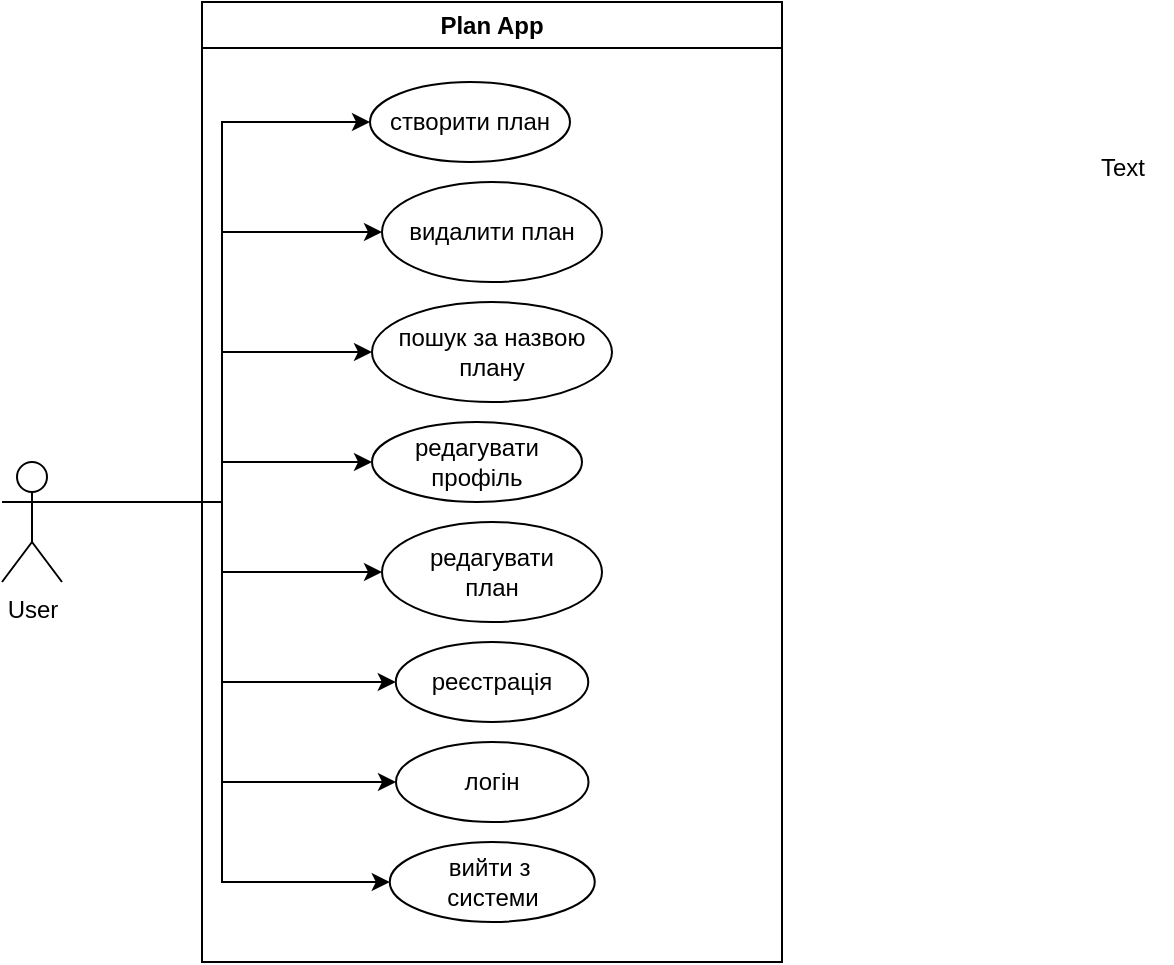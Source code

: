 <mxfile version="24.4.2" type="device">
  <diagram name="Страница — 1" id="6QkFDEe__u_y417hXvJI">
    <mxGraphModel dx="477" dy="607" grid="1" gridSize="10" guides="1" tooltips="1" connect="1" arrows="1" fold="1" page="1" pageScale="1" pageWidth="827" pageHeight="1169" math="0" shadow="0">
      <root>
        <mxCell id="0" />
        <mxCell id="1" parent="0" />
        <mxCell id="B9JHcCJD3EHTwMot7XJZ-13" style="edgeStyle=orthogonalEdgeStyle;rounded=0;orthogonalLoop=1;jettySize=auto;html=1;exitX=1;exitY=0.333;exitDx=0;exitDy=0;exitPerimeter=0;entryX=0;entryY=0.5;entryDx=0;entryDy=0;" edge="1" parent="1" source="B9JHcCJD3EHTwMot7XJZ-1" target="B9JHcCJD3EHTwMot7XJZ-8">
          <mxGeometry relative="1" as="geometry">
            <Array as="points">
              <mxPoint x="230" y="290" />
              <mxPoint x="230" y="215" />
            </Array>
          </mxGeometry>
        </mxCell>
        <mxCell id="B9JHcCJD3EHTwMot7XJZ-14" style="edgeStyle=orthogonalEdgeStyle;rounded=0;orthogonalLoop=1;jettySize=auto;html=1;exitX=1;exitY=0.333;exitDx=0;exitDy=0;exitPerimeter=0;entryX=0;entryY=0.5;entryDx=0;entryDy=0;" edge="1" parent="1" source="B9JHcCJD3EHTwMot7XJZ-1" target="B9JHcCJD3EHTwMot7XJZ-5">
          <mxGeometry relative="1" as="geometry">
            <Array as="points">
              <mxPoint x="230" y="290" />
              <mxPoint x="230" y="100" />
            </Array>
          </mxGeometry>
        </mxCell>
        <mxCell id="B9JHcCJD3EHTwMot7XJZ-15" style="edgeStyle=orthogonalEdgeStyle;rounded=0;orthogonalLoop=1;jettySize=auto;html=1;entryX=0;entryY=0.5;entryDx=0;entryDy=0;" edge="1" parent="1" target="B9JHcCJD3EHTwMot7XJZ-4">
          <mxGeometry relative="1" as="geometry">
            <mxPoint x="150" y="290" as="sourcePoint" />
            <mxPoint x="280" y="315" as="targetPoint" />
            <Array as="points">
              <mxPoint x="230" y="290" />
              <mxPoint x="230" y="380" />
            </Array>
          </mxGeometry>
        </mxCell>
        <mxCell id="B9JHcCJD3EHTwMot7XJZ-16" style="edgeStyle=orthogonalEdgeStyle;rounded=0;orthogonalLoop=1;jettySize=auto;html=1;exitX=1;exitY=0.333;exitDx=0;exitDy=0;exitPerimeter=0;entryX=0;entryY=0.5;entryDx=0;entryDy=0;" edge="1" parent="1" source="B9JHcCJD3EHTwMot7XJZ-1" target="B9JHcCJD3EHTwMot7XJZ-7">
          <mxGeometry relative="1" as="geometry">
            <Array as="points">
              <mxPoint x="230" y="290" />
              <mxPoint x="230" y="270" />
            </Array>
          </mxGeometry>
        </mxCell>
        <mxCell id="B9JHcCJD3EHTwMot7XJZ-17" style="edgeStyle=orthogonalEdgeStyle;rounded=0;orthogonalLoop=1;jettySize=auto;html=1;exitX=1;exitY=0.333;exitDx=0;exitDy=0;exitPerimeter=0;entryX=0;entryY=0.5;entryDx=0;entryDy=0;" edge="1" parent="1" source="B9JHcCJD3EHTwMot7XJZ-1" target="B9JHcCJD3EHTwMot7XJZ-6">
          <mxGeometry relative="1" as="geometry" />
        </mxCell>
        <mxCell id="B9JHcCJD3EHTwMot7XJZ-19" style="edgeStyle=orthogonalEdgeStyle;rounded=0;orthogonalLoop=1;jettySize=auto;html=1;exitX=1;exitY=0.333;exitDx=0;exitDy=0;exitPerimeter=0;entryX=0;entryY=0.5;entryDx=0;entryDy=0;" edge="1" parent="1" source="B9JHcCJD3EHTwMot7XJZ-1" target="B9JHcCJD3EHTwMot7XJZ-18">
          <mxGeometry relative="1" as="geometry">
            <Array as="points">
              <mxPoint x="230" y="290" />
              <mxPoint x="230" y="480" />
            </Array>
          </mxGeometry>
        </mxCell>
        <mxCell id="B9JHcCJD3EHTwMot7XJZ-20" style="edgeStyle=orthogonalEdgeStyle;rounded=0;orthogonalLoop=1;jettySize=auto;html=1;exitX=1;exitY=0.333;exitDx=0;exitDy=0;exitPerimeter=0;entryX=0;entryY=0.5;entryDx=0;entryDy=0;" edge="1" parent="1" source="B9JHcCJD3EHTwMot7XJZ-1" target="B9JHcCJD3EHTwMot7XJZ-3">
          <mxGeometry relative="1" as="geometry">
            <Array as="points">
              <mxPoint x="230" y="290" />
              <mxPoint x="230" y="430" />
            </Array>
          </mxGeometry>
        </mxCell>
        <mxCell id="B9JHcCJD3EHTwMot7XJZ-22" style="edgeStyle=orthogonalEdgeStyle;rounded=0;orthogonalLoop=1;jettySize=auto;html=1;exitX=1;exitY=0.333;exitDx=0;exitDy=0;exitPerimeter=0;entryX=0;entryY=0.5;entryDx=0;entryDy=0;" edge="1" parent="1" source="B9JHcCJD3EHTwMot7XJZ-1" target="B9JHcCJD3EHTwMot7XJZ-21">
          <mxGeometry relative="1" as="geometry" />
        </mxCell>
        <mxCell id="B9JHcCJD3EHTwMot7XJZ-1" value="User" style="shape=umlActor;verticalLabelPosition=bottom;verticalAlign=top;html=1;outlineConnect=0;" vertex="1" parent="1">
          <mxGeometry x="120" y="270" width="30" height="60" as="geometry" />
        </mxCell>
        <mxCell id="B9JHcCJD3EHTwMot7XJZ-2" value="Plan App" style="swimlane;whiteSpace=wrap;html=1;" vertex="1" parent="1">
          <mxGeometry x="220" y="40" width="290" height="480" as="geometry" />
        </mxCell>
        <mxCell id="B9JHcCJD3EHTwMot7XJZ-3" value="логін" style="ellipse;whiteSpace=wrap;html=1;" vertex="1" parent="B9JHcCJD3EHTwMot7XJZ-2">
          <mxGeometry x="97" y="370" width="96.25" height="40" as="geometry" />
        </mxCell>
        <mxCell id="B9JHcCJD3EHTwMot7XJZ-5" value="створити план" style="ellipse;whiteSpace=wrap;html=1;" vertex="1" parent="B9JHcCJD3EHTwMot7XJZ-2">
          <mxGeometry x="84" y="40" width="100" height="40" as="geometry" />
        </mxCell>
        <mxCell id="B9JHcCJD3EHTwMot7XJZ-8" value="пошук за назвою плану" style="ellipse;whiteSpace=wrap;html=1;" vertex="1" parent="B9JHcCJD3EHTwMot7XJZ-2">
          <mxGeometry x="85" y="150" width="120" height="50" as="geometry" />
        </mxCell>
        <mxCell id="B9JHcCJD3EHTwMot7XJZ-7" value="редагувати профіль" style="ellipse;whiteSpace=wrap;html=1;" vertex="1" parent="B9JHcCJD3EHTwMot7XJZ-2">
          <mxGeometry x="85" y="210" width="105" height="40" as="geometry" />
        </mxCell>
        <mxCell id="B9JHcCJD3EHTwMot7XJZ-6" value="редагувати&lt;div&gt;&lt;span style=&quot;background-color: initial;&quot;&gt;план&lt;/span&gt;&lt;/div&gt;" style="ellipse;whiteSpace=wrap;html=1;" vertex="1" parent="B9JHcCJD3EHTwMot7XJZ-2">
          <mxGeometry x="90" y="260" width="110" height="50" as="geometry" />
        </mxCell>
        <mxCell id="B9JHcCJD3EHTwMot7XJZ-4" value="реєстрація" style="ellipse;whiteSpace=wrap;html=1;" vertex="1" parent="B9JHcCJD3EHTwMot7XJZ-2">
          <mxGeometry x="96.88" y="320" width="96.25" height="40" as="geometry" />
        </mxCell>
        <mxCell id="B9JHcCJD3EHTwMot7XJZ-18" value="вийти з&amp;nbsp;&lt;div&gt;системи&lt;/div&gt;" style="ellipse;whiteSpace=wrap;html=1;" vertex="1" parent="B9JHcCJD3EHTwMot7XJZ-2">
          <mxGeometry x="93.88" y="420" width="102.5" height="40" as="geometry" />
        </mxCell>
        <mxCell id="B9JHcCJD3EHTwMot7XJZ-21" value="видалити план" style="ellipse;whiteSpace=wrap;html=1;" vertex="1" parent="B9JHcCJD3EHTwMot7XJZ-2">
          <mxGeometry x="90" y="90" width="110" height="50" as="geometry" />
        </mxCell>
        <mxCell id="B9JHcCJD3EHTwMot7XJZ-23" value="Text" style="text;html=1;align=center;verticalAlign=middle;resizable=0;points=[];autosize=1;strokeColor=none;fillColor=none;" vertex="1" parent="1">
          <mxGeometry x="655" y="108" width="50" height="30" as="geometry" />
        </mxCell>
      </root>
    </mxGraphModel>
  </diagram>
</mxfile>
